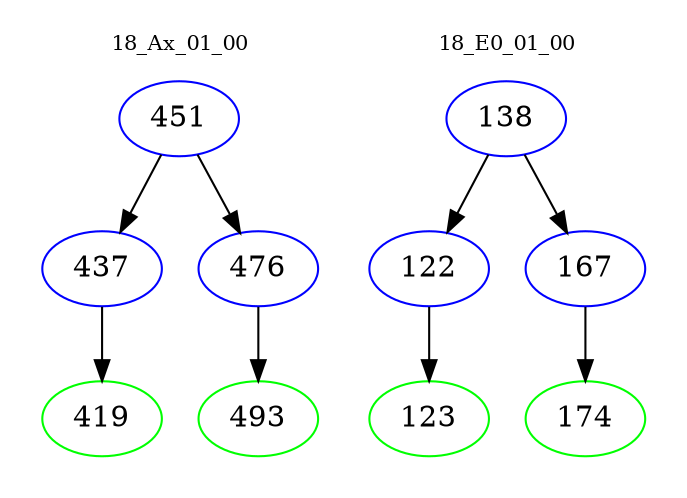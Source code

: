digraph{
subgraph cluster_0 {
color = white
label = "18_Ax_01_00";
fontsize=10;
T0_451 [label="451", color="blue"]
T0_451 -> T0_437 [color="black"]
T0_437 [label="437", color="blue"]
T0_437 -> T0_419 [color="black"]
T0_419 [label="419", color="green"]
T0_451 -> T0_476 [color="black"]
T0_476 [label="476", color="blue"]
T0_476 -> T0_493 [color="black"]
T0_493 [label="493", color="green"]
}
subgraph cluster_1 {
color = white
label = "18_E0_01_00";
fontsize=10;
T1_138 [label="138", color="blue"]
T1_138 -> T1_122 [color="black"]
T1_122 [label="122", color="blue"]
T1_122 -> T1_123 [color="black"]
T1_123 [label="123", color="green"]
T1_138 -> T1_167 [color="black"]
T1_167 [label="167", color="blue"]
T1_167 -> T1_174 [color="black"]
T1_174 [label="174", color="green"]
}
}
